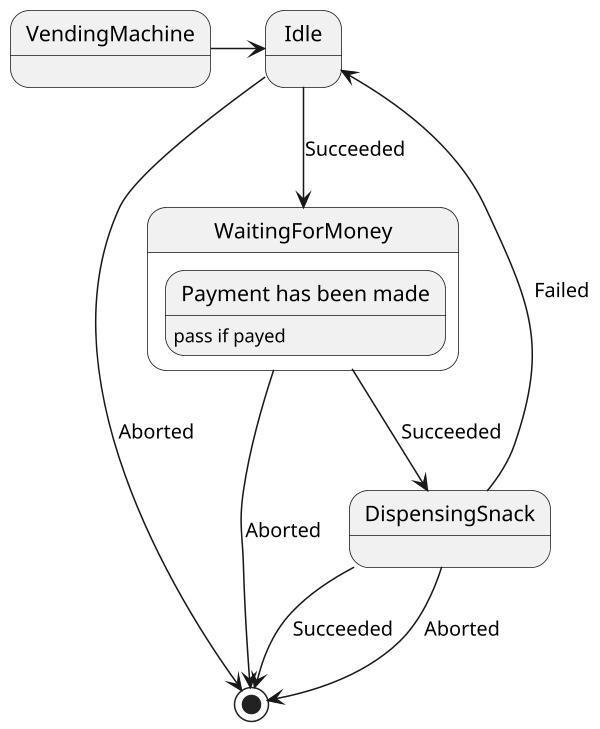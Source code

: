 @startuml
scale 600 width

VendingMachine -> Idle
Idle --> WaitingForMoney : Succeeded
Idle --> [*] : Aborted
WaitingForMoney --> DispensingSnack : Succeeded
WaitingForMoney --> [*] : Aborted
state WaitingForMoney {
  state "Payment has been made" as long1
  long1 : pass if payed
}
DispensingSnack --> Idle : Failed
DispensingSnack --> [*] : Succeeded
DispensingSnack --> [*] : Aborted
@enduml
